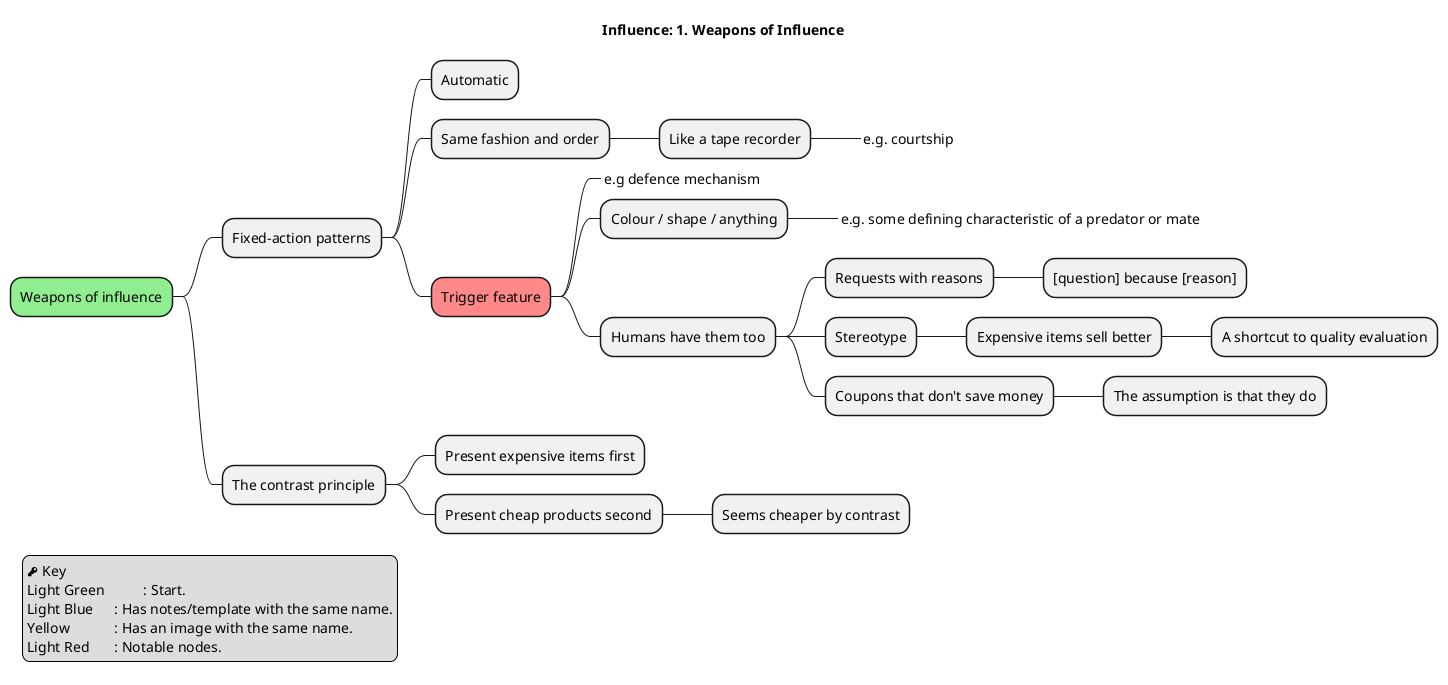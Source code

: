 @startmindmap

title Influence: 1. Weapons of Influence

legend left
  <&key> Key
  Light Green   \t: Start.
  Light Blue    \t: Has notes/template with the same name.
  Yellow        \t: Has an image with the same name.
  Light Red     \t: Notable nodes.
endlegend


*[#lightgreen] Weapons of influence
** Fixed-action patterns
*** Automatic
*** Same fashion and order
**** Like a tape recorder
*****_ e.g. courtship
***[#F88] Trigger feature
****_ e.g defence mechanism
**** Colour / shape / anything
*****_ e.g. some defining characteristic of a predator or mate
**** Humans have them too
***** Requests with reasons
****** [question] because [reason]
***** Stereotype
****** Expensive items sell better
******* A shortcut to quality evaluation
***** Coupons that don't save money
****** The assumption is that they do

** The contrast principle
*** Present expensive items first
*** Present cheap products second
**** Seems cheaper by contrast

@endmindmap
